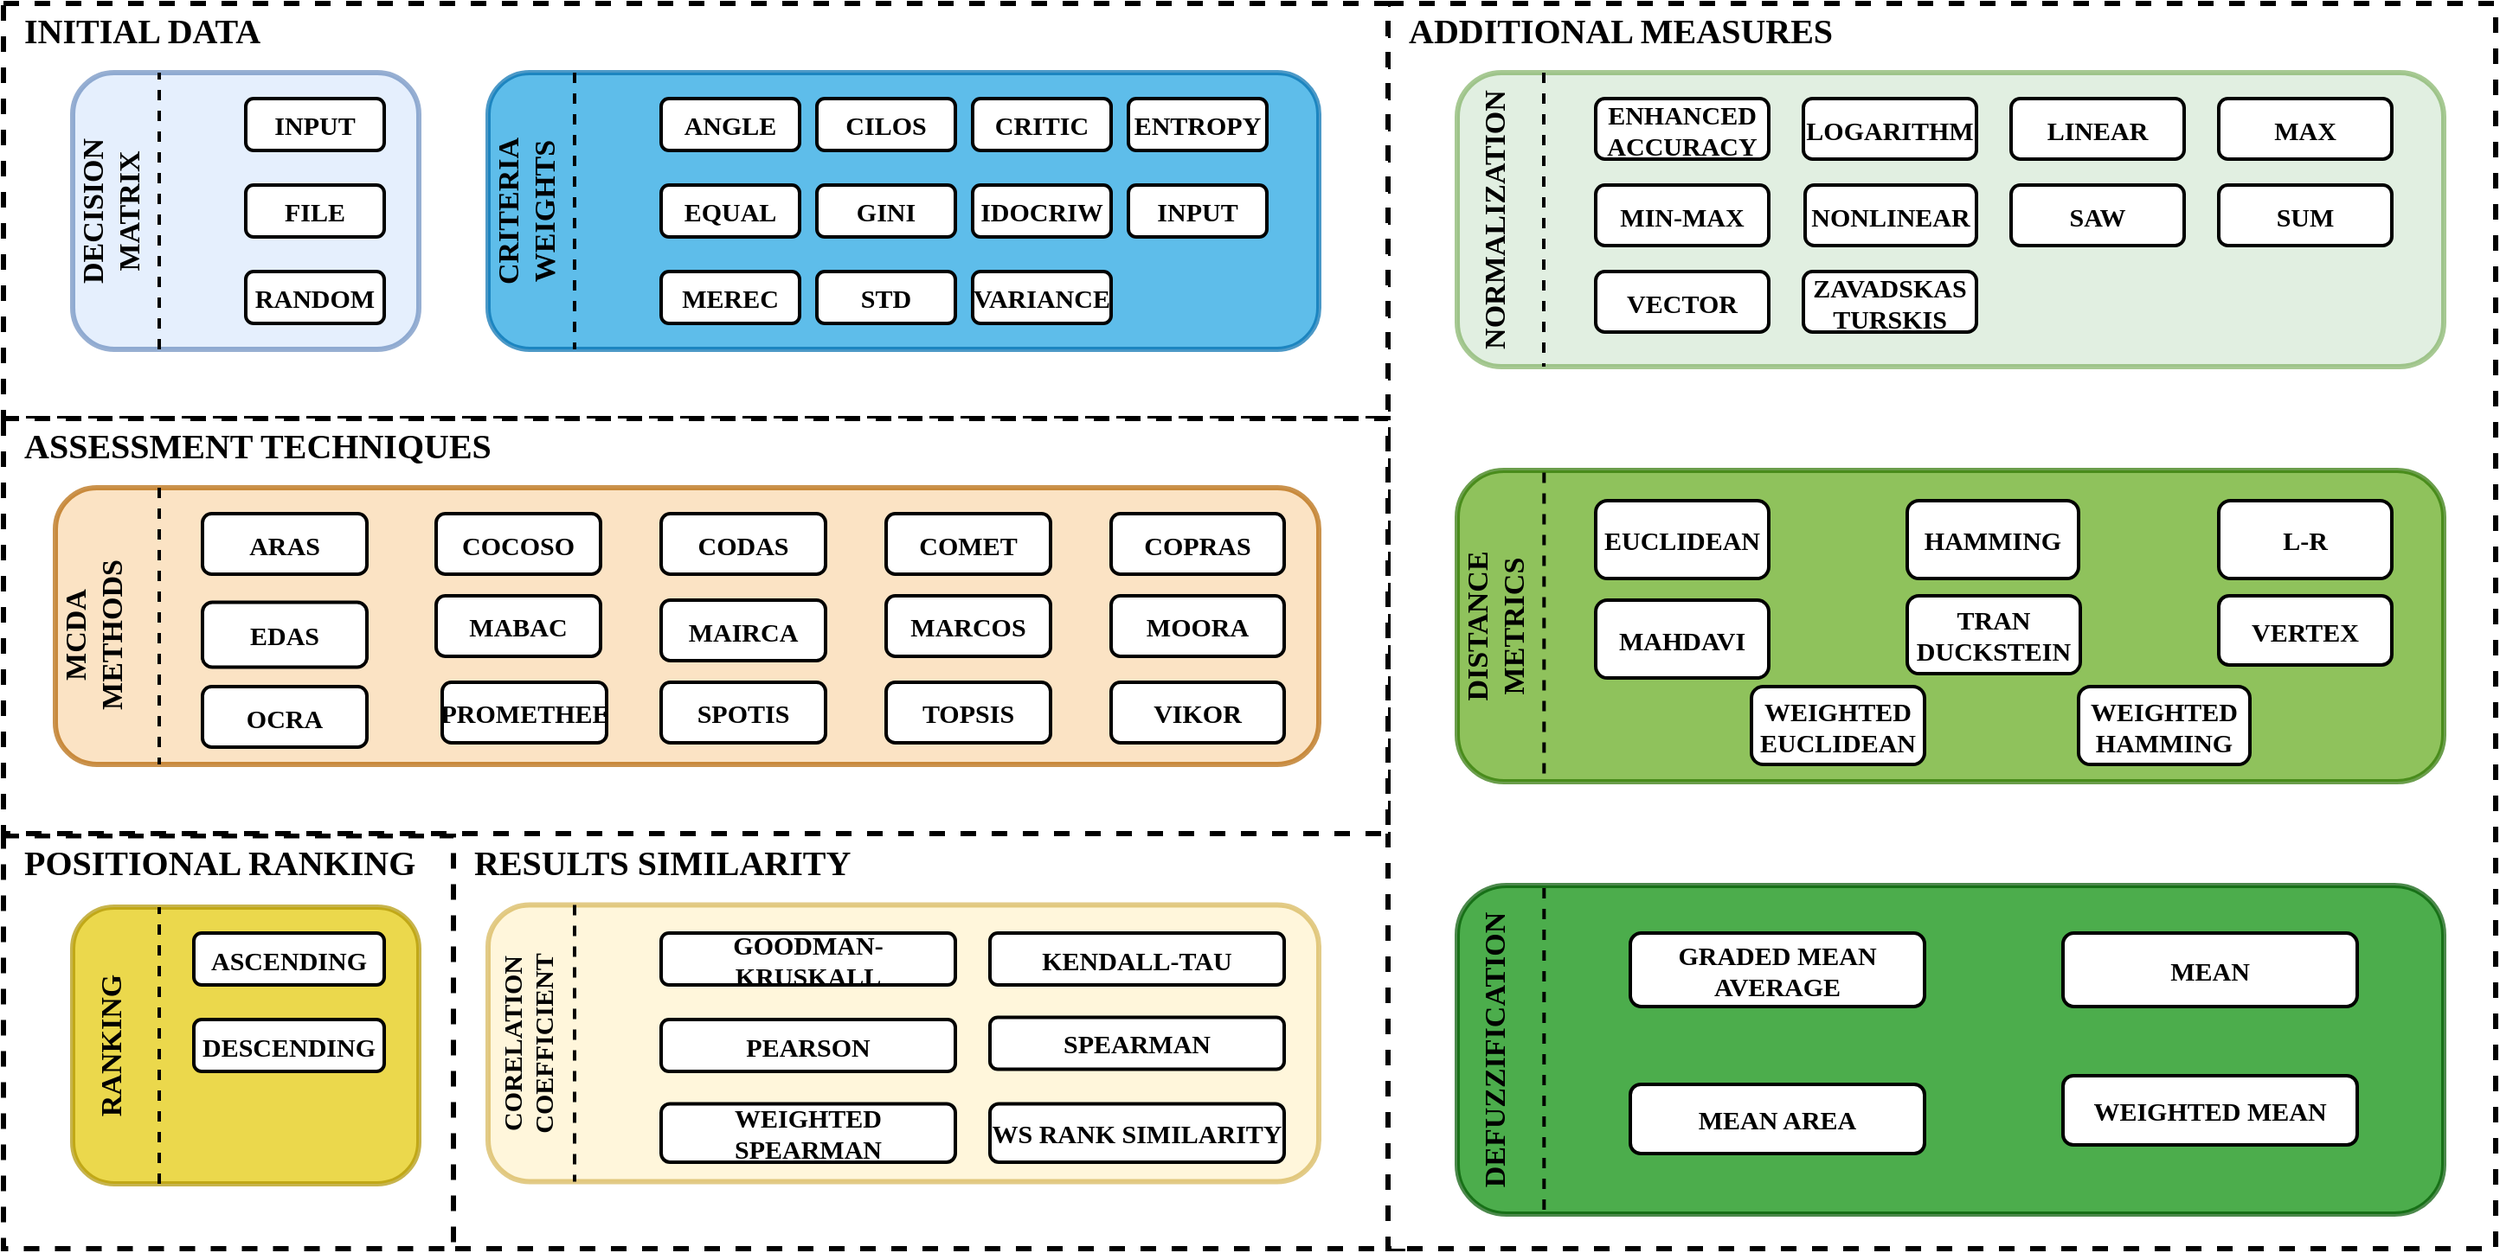 <mxfile version="22.1.16" type="device">
  <diagram name="Strona-1" id="jpaMvelVWF1Mh6sMr1HV">
    <mxGraphModel dx="2963" dy="2786" grid="1" gridSize="10" guides="1" tooltips="1" connect="1" arrows="1" fold="1" page="1" pageScale="1" pageWidth="827" pageHeight="1169" math="0" shadow="0">
      <root>
        <mxCell id="0" />
        <mxCell id="1" parent="0" />
        <mxCell id="OkcjphPhzgrd98KH0ILj-156" value="" style="rounded=0;whiteSpace=wrap;html=1;dashed=1;strokeWidth=3;" parent="1" vertex="1">
          <mxGeometry x="410" y="470" width="560" height="250" as="geometry" />
        </mxCell>
        <mxCell id="OkcjphPhzgrd98KH0ILj-116" value="" style="rounded=0;whiteSpace=wrap;html=1;dashed=1;strokeWidth=3;perimeterSpacing=0;" parent="1" vertex="1">
          <mxGeometry x="960" width="640" height="720" as="geometry" />
        </mxCell>
        <mxCell id="OkcjphPhzgrd98KH0ILj-118" value="" style="rounded=0;whiteSpace=wrap;html=1;dashed=1;strokeWidth=3;" parent="1" vertex="1">
          <mxGeometry x="160" width="800" height="240" as="geometry" />
        </mxCell>
        <mxCell id="OkcjphPhzgrd98KH0ILj-126" value="" style="rounded=0;whiteSpace=wrap;html=1;dashed=1;strokeWidth=3;" parent="1" vertex="1">
          <mxGeometry x="160" y="481.25" width="260" height="238.75" as="geometry" />
        </mxCell>
        <mxCell id="OkcjphPhzgrd98KH0ILj-119" value="" style="rounded=0;whiteSpace=wrap;html=1;dashed=1;strokeWidth=3;" parent="1" vertex="1">
          <mxGeometry x="160" y="240" width="800" height="240" as="geometry" />
        </mxCell>
        <mxCell id="OkcjphPhzgrd98KH0ILj-1" value="" style="rounded=1;whiteSpace=wrap;html=1;fillColor=#dae8fc;strokeColor=#6c8ebf;opacity=70;strokeWidth=3;" parent="1" vertex="1">
          <mxGeometry x="200" y="40" width="200" height="160" as="geometry" />
        </mxCell>
        <mxCell id="OkcjphPhzgrd98KH0ILj-2" value="INPUT" style="rounded=1;whiteSpace=wrap;html=1;fontSize=15;fontFamily=Comic Sans MS;fontStyle=1;strokeWidth=2;" parent="1" vertex="1">
          <mxGeometry x="300" y="55" width="80" height="30" as="geometry" />
        </mxCell>
        <mxCell id="OkcjphPhzgrd98KH0ILj-4" value="FILE" style="rounded=1;whiteSpace=wrap;html=1;fontSize=15;fontFamily=Comic Sans MS;fontStyle=1;strokeWidth=2;" parent="1" vertex="1">
          <mxGeometry x="300" y="105" width="80" height="30" as="geometry" />
        </mxCell>
        <mxCell id="OkcjphPhzgrd98KH0ILj-5" value="RANDOM" style="rounded=1;whiteSpace=wrap;html=1;fontSize=15;fontFamily=Comic Sans MS;fontStyle=1;strokeWidth=2;" parent="1" vertex="1">
          <mxGeometry x="300" y="155" width="80" height="30" as="geometry" />
        </mxCell>
        <mxCell id="OkcjphPhzgrd98KH0ILj-6" value="DECISION MATRIX" style="text;html=1;strokeColor=none;fillColor=none;align=center;verticalAlign=middle;whiteSpace=wrap;rounded=0;rotation=-90;fontFamily=Georgia;fontStyle=1;fontSize=17;" parent="1" vertex="1">
          <mxGeometry x="160" y="105" width="125" height="30" as="geometry" />
        </mxCell>
        <mxCell id="OkcjphPhzgrd98KH0ILj-7" value="" style="endArrow=none;dashed=1;html=1;rounded=0;entryX=0.25;entryY=0;entryDx=0;entryDy=0;exitX=0.25;exitY=1;exitDx=0;exitDy=0;strokeWidth=2;" parent="1" source="OkcjphPhzgrd98KH0ILj-1" target="OkcjphPhzgrd98KH0ILj-1" edge="1">
          <mxGeometry width="50" height="50" relative="1" as="geometry">
            <mxPoint x="390" y="350" as="sourcePoint" />
            <mxPoint x="440" y="300" as="targetPoint" />
          </mxGeometry>
        </mxCell>
        <mxCell id="OkcjphPhzgrd98KH0ILj-8" value="" style="rounded=1;whiteSpace=wrap;html=1;fillColor=#1ba1e2;fontColor=#ffffff;strokeColor=#006EAF;strokeWidth=3;opacity=70;" parent="1" vertex="1">
          <mxGeometry x="440" y="40" width="480" height="160" as="geometry" />
        </mxCell>
        <mxCell id="OkcjphPhzgrd98KH0ILj-9" value="ANGLE" style="rounded=1;whiteSpace=wrap;html=1;fontFamily=Comic Sans MS;fontSize=15;strokeWidth=2;fontStyle=1" parent="1" vertex="1">
          <mxGeometry x="540" y="55" width="80" height="30" as="geometry" />
        </mxCell>
        <mxCell id="OkcjphPhzgrd98KH0ILj-10" value="EQUAL" style="rounded=1;whiteSpace=wrap;html=1;fontFamily=Comic Sans MS;fontSize=15;strokeWidth=2;fontStyle=1" parent="1" vertex="1">
          <mxGeometry x="540" y="105" width="80" height="30" as="geometry" />
        </mxCell>
        <mxCell id="OkcjphPhzgrd98KH0ILj-11" value="MEREC" style="rounded=1;whiteSpace=wrap;html=1;fontFamily=Comic Sans MS;fontSize=15;strokeWidth=2;fontStyle=1" parent="1" vertex="1">
          <mxGeometry x="540" y="155" width="80" height="30" as="geometry" />
        </mxCell>
        <mxCell id="OkcjphPhzgrd98KH0ILj-12" value="CRITERIA WEIGHTS" style="text;html=1;strokeColor=none;fillColor=none;align=center;verticalAlign=middle;whiteSpace=wrap;rounded=0;rotation=-90;fontFamily=Georgia;fontStyle=1;fontSize=17;" parent="1" vertex="1">
          <mxGeometry x="400" y="105" width="125" height="30" as="geometry" />
        </mxCell>
        <mxCell id="OkcjphPhzgrd98KH0ILj-13" value="" style="endArrow=none;dashed=1;html=1;rounded=0;strokeWidth=2;" parent="1" edge="1">
          <mxGeometry width="50" height="50" relative="1" as="geometry">
            <mxPoint x="490" y="40" as="sourcePoint" />
            <mxPoint x="490" y="200" as="targetPoint" />
          </mxGeometry>
        </mxCell>
        <mxCell id="OkcjphPhzgrd98KH0ILj-14" value="CILOS" style="rounded=1;whiteSpace=wrap;html=1;fontFamily=Comic Sans MS;fontSize=15;strokeWidth=2;fontStyle=1" parent="1" vertex="1">
          <mxGeometry x="630" y="55" width="80" height="30" as="geometry" />
        </mxCell>
        <mxCell id="OkcjphPhzgrd98KH0ILj-15" value="GINI" style="rounded=1;whiteSpace=wrap;html=1;fontFamily=Comic Sans MS;fontSize=15;strokeWidth=2;fontStyle=1" parent="1" vertex="1">
          <mxGeometry x="630" y="105" width="80" height="30" as="geometry" />
        </mxCell>
        <mxCell id="OkcjphPhzgrd98KH0ILj-16" value="STD" style="rounded=1;whiteSpace=wrap;html=1;fontFamily=Comic Sans MS;fontSize=15;strokeWidth=2;fontStyle=1" parent="1" vertex="1">
          <mxGeometry x="630" y="155" width="80" height="30" as="geometry" />
        </mxCell>
        <mxCell id="OkcjphPhzgrd98KH0ILj-17" value="CRITIC" style="rounded=1;whiteSpace=wrap;html=1;fontFamily=Comic Sans MS;fontSize=15;strokeWidth=2;fontStyle=1" parent="1" vertex="1">
          <mxGeometry x="720" y="55" width="80" height="30" as="geometry" />
        </mxCell>
        <mxCell id="OkcjphPhzgrd98KH0ILj-18" value="IDOCRIW" style="rounded=1;whiteSpace=wrap;html=1;fontFamily=Comic Sans MS;fontSize=15;strokeWidth=2;fontStyle=1" parent="1" vertex="1">
          <mxGeometry x="720" y="105" width="80" height="30" as="geometry" />
        </mxCell>
        <mxCell id="OkcjphPhzgrd98KH0ILj-19" value="VARIANCE" style="rounded=1;whiteSpace=wrap;html=1;fontFamily=Comic Sans MS;fontSize=15;strokeWidth=2;fontStyle=1" parent="1" vertex="1">
          <mxGeometry x="720" y="155" width="80" height="30" as="geometry" />
        </mxCell>
        <mxCell id="OkcjphPhzgrd98KH0ILj-20" value="ENTROPY" style="rounded=1;whiteSpace=wrap;html=1;fontFamily=Comic Sans MS;fontSize=15;strokeWidth=2;fontStyle=1" parent="1" vertex="1">
          <mxGeometry x="810" y="55" width="80" height="30" as="geometry" />
        </mxCell>
        <mxCell id="OkcjphPhzgrd98KH0ILj-21" value="INPUT" style="rounded=1;whiteSpace=wrap;html=1;fontFamily=Comic Sans MS;fontSize=15;strokeWidth=2;fontStyle=1" parent="1" vertex="1">
          <mxGeometry x="810" y="105" width="80" height="30" as="geometry" />
        </mxCell>
        <mxCell id="OkcjphPhzgrd98KH0ILj-23" value="" style="rounded=1;whiteSpace=wrap;html=1;fillColor=#fad7ac;strokeColor=#b46504;opacity=70;strokeWidth=3;" parent="1" vertex="1">
          <mxGeometry x="190" y="280" width="730" height="160" as="geometry" />
        </mxCell>
        <mxCell id="OkcjphPhzgrd98KH0ILj-27" value="MCDA METHODS" style="text;html=1;strokeColor=none;fillColor=none;align=center;verticalAlign=middle;whiteSpace=wrap;rounded=0;rotation=-90;fontFamily=Georgia;fontStyle=1;fontSize=17;" parent="1" vertex="1">
          <mxGeometry x="150" y="350" width="125" height="30" as="geometry" />
        </mxCell>
        <mxCell id="OkcjphPhzgrd98KH0ILj-28" value="" style="endArrow=none;dashed=1;html=1;rounded=0;strokeWidth=2;" parent="1" edge="1">
          <mxGeometry width="50" height="50" relative="1" as="geometry">
            <mxPoint x="250" y="280" as="sourcePoint" />
            <mxPoint x="250" y="440" as="targetPoint" />
          </mxGeometry>
        </mxCell>
        <mxCell id="OkcjphPhzgrd98KH0ILj-43" value="" style="rounded=1;whiteSpace=wrap;html=1;fillColor=#fff2cc;strokeColor=#d6b656;opacity=70;strokeWidth=3;" parent="1" vertex="1">
          <mxGeometry x="440" y="521.25" width="480" height="160" as="geometry" />
        </mxCell>
        <mxCell id="OkcjphPhzgrd98KH0ILj-44" value="GOODMAN-KRUSKALL" style="rounded=1;whiteSpace=wrap;html=1;fontSize=15;fontFamily=Comic Sans MS;fontStyle=1;strokeWidth=2;" parent="1" vertex="1">
          <mxGeometry x="540" y="537.5" width="170" height="30" as="geometry" />
        </mxCell>
        <mxCell id="OkcjphPhzgrd98KH0ILj-47" value="CORELATION COEFFICIENT" style="text;html=1;strokeColor=none;fillColor=none;align=center;verticalAlign=middle;whiteSpace=wrap;rounded=0;rotation=-90;fontFamily=Georgia;fontStyle=1;fontSize=15;" parent="1" vertex="1">
          <mxGeometry x="400" y="586.25" width="125" height="30" as="geometry" />
        </mxCell>
        <mxCell id="OkcjphPhzgrd98KH0ILj-48" value="" style="endArrow=none;dashed=1;html=1;rounded=0;strokeWidth=2;" parent="1" edge="1">
          <mxGeometry width="50" height="50" relative="1" as="geometry">
            <mxPoint x="490" y="521.25" as="sourcePoint" />
            <mxPoint x="490" y="681.25" as="targetPoint" />
          </mxGeometry>
        </mxCell>
        <mxCell id="OkcjphPhzgrd98KH0ILj-57" value="PEARSON" style="rounded=1;whiteSpace=wrap;html=1;fontSize=15;fontFamily=Comic Sans MS;fontStyle=1;strokeWidth=2;" parent="1" vertex="1">
          <mxGeometry x="540" y="587.5" width="170" height="30" as="geometry" />
        </mxCell>
        <mxCell id="OkcjphPhzgrd98KH0ILj-58" value="KENDALL-TAU" style="rounded=1;whiteSpace=wrap;html=1;fontSize=15;fontFamily=Comic Sans MS;fontStyle=1;strokeWidth=2;" parent="1" vertex="1">
          <mxGeometry x="730" y="537.5" width="170" height="30" as="geometry" />
        </mxCell>
        <mxCell id="OkcjphPhzgrd98KH0ILj-59" value="SPEARMAN" style="rounded=1;whiteSpace=wrap;html=1;fontSize=15;fontFamily=Comic Sans MS;fontStyle=1;strokeWidth=2;" parent="1" vertex="1">
          <mxGeometry x="730" y="586.25" width="170" height="30" as="geometry" />
        </mxCell>
        <mxCell id="OkcjphPhzgrd98KH0ILj-60" value="WEIGHTED SPEARMAN" style="rounded=1;whiteSpace=wrap;html=1;fontSize=15;fontFamily=Comic Sans MS;fontStyle=1;strokeWidth=2;" parent="1" vertex="1">
          <mxGeometry x="540" y="636.25" width="170" height="33.75" as="geometry" />
        </mxCell>
        <mxCell id="OkcjphPhzgrd98KH0ILj-61" value="WS RANK SIMILARITY" style="rounded=1;whiteSpace=wrap;html=1;fontSize=15;fontFamily=Comic Sans MS;fontStyle=1;strokeWidth=2;" parent="1" vertex="1">
          <mxGeometry x="730" y="636.25" width="170" height="33.75" as="geometry" />
        </mxCell>
        <mxCell id="OkcjphPhzgrd98KH0ILj-62" value="" style="rounded=1;whiteSpace=wrap;html=1;fillColor=#d5e8d4;strokeColor=#82b366;opacity=70;strokeWidth=3;" parent="1" vertex="1">
          <mxGeometry x="1000" y="40" width="570" height="170" as="geometry" />
        </mxCell>
        <mxCell id="OkcjphPhzgrd98KH0ILj-63" value="ENHANCED&lt;br style=&quot;font-size: 15px;&quot;&gt;ACCURACY" style="rounded=1;whiteSpace=wrap;html=1;fontSize=15;fontFamily=Comic Sans MS;fontStyle=1;strokeWidth=2;" parent="1" vertex="1">
          <mxGeometry x="1080" y="55" width="100" height="35" as="geometry" />
        </mxCell>
        <mxCell id="OkcjphPhzgrd98KH0ILj-64" value="MIN-MAX" style="rounded=1;whiteSpace=wrap;html=1;fontSize=15;fontFamily=Comic Sans MS;fontStyle=1;strokeWidth=2;" parent="1" vertex="1">
          <mxGeometry x="1080" y="105" width="100" height="35" as="geometry" />
        </mxCell>
        <mxCell id="OkcjphPhzgrd98KH0ILj-65" value="VECTOR" style="rounded=1;whiteSpace=wrap;html=1;fontSize=15;fontFamily=Comic Sans MS;fontStyle=1;strokeWidth=2;" parent="1" vertex="1">
          <mxGeometry x="1080" y="155" width="100" height="35" as="geometry" />
        </mxCell>
        <mxCell id="OkcjphPhzgrd98KH0ILj-66" value="NORMALIZATION" style="text;html=1;strokeColor=none;fillColor=none;align=center;verticalAlign=middle;whiteSpace=wrap;rounded=0;rotation=-90;fontFamily=Georgia;fontStyle=1;fontSize=17;" parent="1" vertex="1">
          <mxGeometry x="960" y="110" width="125" height="30" as="geometry" />
        </mxCell>
        <mxCell id="OkcjphPhzgrd98KH0ILj-67" value="" style="endArrow=none;dashed=1;html=1;rounded=0;strokeWidth=2;" parent="1" edge="1">
          <mxGeometry width="50" height="50" relative="1" as="geometry">
            <mxPoint x="1050" y="40" as="sourcePoint" />
            <mxPoint x="1050" y="210" as="targetPoint" />
          </mxGeometry>
        </mxCell>
        <mxCell id="OkcjphPhzgrd98KH0ILj-68" value="LOGARITHM" style="rounded=1;whiteSpace=wrap;html=1;fontSize=15;fontFamily=Comic Sans MS;fontStyle=1;strokeWidth=2;" parent="1" vertex="1">
          <mxGeometry x="1200" y="55" width="100" height="35" as="geometry" />
        </mxCell>
        <mxCell id="OkcjphPhzgrd98KH0ILj-69" value="NONLINEAR" style="rounded=1;whiteSpace=wrap;html=1;fontSize=15;fontFamily=Comic Sans MS;fontStyle=1;strokeWidth=2;" parent="1" vertex="1">
          <mxGeometry x="1201" y="105" width="99" height="35" as="geometry" />
        </mxCell>
        <mxCell id="OkcjphPhzgrd98KH0ILj-70" value="ZAVADSKAS&lt;br style=&quot;font-size: 15px;&quot;&gt;TURSKIS" style="rounded=1;whiteSpace=wrap;html=1;fontSize=15;fontFamily=Comic Sans MS;fontStyle=1;strokeWidth=2;" parent="1" vertex="1">
          <mxGeometry x="1200" y="155" width="100" height="35" as="geometry" />
        </mxCell>
        <mxCell id="OkcjphPhzgrd98KH0ILj-71" value="LINEAR" style="rounded=1;whiteSpace=wrap;html=1;fontSize=15;fontFamily=Comic Sans MS;fontStyle=1;strokeWidth=2;" parent="1" vertex="1">
          <mxGeometry x="1320" y="55" width="100" height="35" as="geometry" />
        </mxCell>
        <mxCell id="OkcjphPhzgrd98KH0ILj-72" value="SAW" style="rounded=1;whiteSpace=wrap;html=1;fontSize=15;fontFamily=Comic Sans MS;fontStyle=1;strokeWidth=2;" parent="1" vertex="1">
          <mxGeometry x="1320" y="105" width="100" height="35" as="geometry" />
        </mxCell>
        <mxCell id="OkcjphPhzgrd98KH0ILj-74" value="MAX" style="rounded=1;whiteSpace=wrap;html=1;fontSize=15;fontFamily=Comic Sans MS;fontStyle=1;strokeWidth=2;" parent="1" vertex="1">
          <mxGeometry x="1440" y="55" width="100" height="35" as="geometry" />
        </mxCell>
        <mxCell id="OkcjphPhzgrd98KH0ILj-75" value="SUM" style="rounded=1;whiteSpace=wrap;html=1;fontSize=15;fontFamily=Comic Sans MS;fontStyle=1;strokeWidth=2;" parent="1" vertex="1">
          <mxGeometry x="1440" y="105" width="100" height="35" as="geometry" />
        </mxCell>
        <mxCell id="OkcjphPhzgrd98KH0ILj-76" value="" style="rounded=1;whiteSpace=wrap;html=1;fillColor=#60a917;fontColor=#ffffff;strokeColor=#2D7600;opacity=70;strokeWidth=3;" parent="1" vertex="1">
          <mxGeometry x="1000" y="270" width="570" height="180" as="geometry" />
        </mxCell>
        <mxCell id="OkcjphPhzgrd98KH0ILj-77" value="EUCLIDEAN" style="rounded=1;whiteSpace=wrap;html=1;fontSize=15;fontFamily=Comic Sans MS;strokeWidth=2;fontStyle=1" parent="1" vertex="1">
          <mxGeometry x="1080" y="287.5" width="100" height="45" as="geometry" />
        </mxCell>
        <mxCell id="OkcjphPhzgrd98KH0ILj-78" value="MAHDAVI" style="rounded=1;whiteSpace=wrap;html=1;fontSize=15;fontFamily=Comic Sans MS;strokeWidth=2;fontStyle=1" parent="1" vertex="1">
          <mxGeometry x="1080" y="345" width="100" height="45" as="geometry" />
        </mxCell>
        <mxCell id="OkcjphPhzgrd98KH0ILj-79" value="WEIGHTED&lt;br style=&quot;font-size: 15px;&quot;&gt;EUCLIDEAN" style="rounded=1;whiteSpace=wrap;html=1;fontSize=15;fontFamily=Comic Sans MS;strokeWidth=2;fontStyle=1" parent="1" vertex="1">
          <mxGeometry x="1170" y="395" width="100" height="45" as="geometry" />
        </mxCell>
        <mxCell id="OkcjphPhzgrd98KH0ILj-80" value="DISTANCE METRICS" style="text;html=1;strokeColor=none;fillColor=none;align=center;verticalAlign=middle;whiteSpace=wrap;rounded=0;rotation=-90;fontFamily=Georgia;fontStyle=1;fontSize=17;" parent="1" vertex="1">
          <mxGeometry x="960" y="345" width="125" height="30" as="geometry" />
        </mxCell>
        <mxCell id="OkcjphPhzgrd98KH0ILj-81" value="" style="endArrow=none;dashed=1;html=1;rounded=0;strokeWidth=2;exitX=0.088;exitY=0.007;exitDx=0;exitDy=0;exitPerimeter=0;entryX=0.088;entryY=0.998;entryDx=0;entryDy=0;entryPerimeter=0;" parent="1" edge="1" target="OkcjphPhzgrd98KH0ILj-76" source="OkcjphPhzgrd98KH0ILj-76">
          <mxGeometry width="50" height="50" relative="1" as="geometry">
            <mxPoint x="1050" y="280" as="sourcePoint" />
            <mxPoint x="1050" y="440" as="targetPoint" />
          </mxGeometry>
        </mxCell>
        <mxCell id="OkcjphPhzgrd98KH0ILj-82" value="HAMMING" style="rounded=1;whiteSpace=wrap;html=1;fontSize=15;fontFamily=Comic Sans MS;strokeWidth=2;fontStyle=1" parent="1" vertex="1">
          <mxGeometry x="1260" y="287.5" width="99" height="45" as="geometry" />
        </mxCell>
        <mxCell id="OkcjphPhzgrd98KH0ILj-83" value="TRAN&lt;br style=&quot;font-size: 15px;&quot;&gt;DUCKSTEIN" style="rounded=1;whiteSpace=wrap;html=1;fontSize=15;fontFamily=Comic Sans MS;strokeWidth=2;fontStyle=1" parent="1" vertex="1">
          <mxGeometry x="1260" y="342.5" width="100" height="45" as="geometry" />
        </mxCell>
        <mxCell id="OkcjphPhzgrd98KH0ILj-84" value="WEIGHTED&lt;br style=&quot;font-size: 15px;&quot;&gt;HAMMING" style="rounded=1;whiteSpace=wrap;html=1;fontSize=15;fontFamily=Comic Sans MS;strokeWidth=2;fontStyle=1" parent="1" vertex="1">
          <mxGeometry x="1359" y="395" width="99" height="45" as="geometry" />
        </mxCell>
        <mxCell id="OkcjphPhzgrd98KH0ILj-85" value="L-R" style="rounded=1;whiteSpace=wrap;html=1;fontSize=15;fontFamily=Comic Sans MS;strokeWidth=2;fontStyle=1" parent="1" vertex="1">
          <mxGeometry x="1440" y="287.5" width="100" height="45" as="geometry" />
        </mxCell>
        <mxCell id="OkcjphPhzgrd98KH0ILj-86" value="VERTEX" style="rounded=1;whiteSpace=wrap;html=1;fontSize=15;fontFamily=Comic Sans MS;strokeWidth=2;fontStyle=1" parent="1" vertex="1">
          <mxGeometry x="1440" y="342.5" width="100" height="40" as="geometry" />
        </mxCell>
        <mxCell id="OkcjphPhzgrd98KH0ILj-100" value="" style="rounded=1;whiteSpace=wrap;html=1;strokeWidth=3;fillColor=#008a00;fontColor=#ffffff;strokeColor=#005700;opacity=70;" parent="1" vertex="1">
          <mxGeometry x="1000" y="510" width="570" height="190" as="geometry" />
        </mxCell>
        <mxCell id="OkcjphPhzgrd98KH0ILj-101" value="GRADED MEAN AVERAGE" style="rounded=1;whiteSpace=wrap;html=1;fontFamily=Comic Sans MS;fontSize=15;strokeWidth=2;fontStyle=1" parent="1" vertex="1">
          <mxGeometry x="1100" y="537.5" width="170" height="42.5" as="geometry" />
        </mxCell>
        <mxCell id="OkcjphPhzgrd98KH0ILj-102" value="DEFUZZIFICATION" style="text;html=1;strokeColor=none;fillColor=none;align=center;verticalAlign=middle;whiteSpace=wrap;rounded=0;rotation=-90;fontFamily=Georgia;fontStyle=1;fontSize=17;" parent="1" vertex="1">
          <mxGeometry x="960" y="590" width="125" height="30" as="geometry" />
        </mxCell>
        <mxCell id="OkcjphPhzgrd98KH0ILj-103" value="" style="endArrow=none;dashed=1;html=1;rounded=0;strokeWidth=2;entryX=0.088;entryY=0.998;entryDx=0;entryDy=0;entryPerimeter=0;exitX=0.088;exitY=0.008;exitDx=0;exitDy=0;exitPerimeter=0;" parent="1" edge="1" target="OkcjphPhzgrd98KH0ILj-100" source="OkcjphPhzgrd98KH0ILj-100">
          <mxGeometry width="50" height="50" relative="1" as="geometry">
            <mxPoint x="1050" y="521.25" as="sourcePoint" />
            <mxPoint x="1050" y="681.25" as="targetPoint" />
          </mxGeometry>
        </mxCell>
        <mxCell id="OkcjphPhzgrd98KH0ILj-104" value="MEAN AREA" style="rounded=1;whiteSpace=wrap;html=1;fontFamily=Comic Sans MS;fontSize=15;strokeWidth=2;fontStyle=1" parent="1" vertex="1">
          <mxGeometry x="1100" y="625" width="170" height="40" as="geometry" />
        </mxCell>
        <mxCell id="OkcjphPhzgrd98KH0ILj-105" value="MEAN" style="rounded=1;whiteSpace=wrap;html=1;fontFamily=Comic Sans MS;fontSize=15;strokeWidth=2;fontStyle=1" parent="1" vertex="1">
          <mxGeometry x="1350" y="537.5" width="170" height="42.5" as="geometry" />
        </mxCell>
        <mxCell id="OkcjphPhzgrd98KH0ILj-106" value="WEIGHTED MEAN" style="rounded=1;whiteSpace=wrap;html=1;fontFamily=Comic Sans MS;fontSize=15;strokeWidth=2;fontStyle=1" parent="1" vertex="1">
          <mxGeometry x="1350" y="620" width="170" height="40" as="geometry" />
        </mxCell>
        <mxCell id="OkcjphPhzgrd98KH0ILj-109" value="" style="rounded=1;whiteSpace=wrap;html=1;fillColor=#e3c800;fontColor=#000000;strokeColor=#B09500;opacity=70;strokeWidth=3;fontSize=14;" parent="1" vertex="1">
          <mxGeometry x="200" y="522.5" width="200" height="160" as="geometry" />
        </mxCell>
        <mxCell id="OkcjphPhzgrd98KH0ILj-110" value="ASCENDING" style="rounded=1;whiteSpace=wrap;html=1;fontSize=15;fontFamily=Comic Sans MS;strokeWidth=2;fontStyle=1" parent="1" vertex="1">
          <mxGeometry x="270" y="537.5" width="110" height="30" as="geometry" />
        </mxCell>
        <mxCell id="OkcjphPhzgrd98KH0ILj-111" value="DESCENDING" style="rounded=1;whiteSpace=wrap;html=1;fontSize=15;fontFamily=Comic Sans MS;strokeWidth=2;fontStyle=1" parent="1" vertex="1">
          <mxGeometry x="270" y="587.5" width="110" height="30" as="geometry" />
        </mxCell>
        <mxCell id="OkcjphPhzgrd98KH0ILj-113" value="RANKING" style="text;html=1;strokeColor=none;fillColor=none;align=center;verticalAlign=middle;whiteSpace=wrap;rounded=0;rotation=-90;fontFamily=Georgia;fontStyle=1;fontSize=17;" parent="1" vertex="1">
          <mxGeometry x="160" y="587.5" width="125" height="30" as="geometry" />
        </mxCell>
        <mxCell id="OkcjphPhzgrd98KH0ILj-114" value="" style="endArrow=none;dashed=1;html=1;rounded=0;entryX=0.25;entryY=0;entryDx=0;entryDy=0;exitX=0.25;exitY=1;exitDx=0;exitDy=0;strokeWidth=2;" parent="1" source="OkcjphPhzgrd98KH0ILj-109" target="OkcjphPhzgrd98KH0ILj-109" edge="1">
          <mxGeometry width="50" height="50" relative="1" as="geometry">
            <mxPoint x="360" y="721" as="sourcePoint" />
            <mxPoint x="440" y="782.5" as="targetPoint" />
          </mxGeometry>
        </mxCell>
        <mxCell id="OkcjphPhzgrd98KH0ILj-122" value="ADDITIONAL MEASURES" style="text;html=1;strokeColor=none;fillColor=none;align=left;verticalAlign=middle;whiteSpace=wrap;rounded=0;fontFamily=Garamond;spacingLeft=10;fontStyle=1;fontSize=20;" parent="1" vertex="1">
          <mxGeometry x="960" width="270" height="30" as="geometry" />
        </mxCell>
        <mxCell id="OkcjphPhzgrd98KH0ILj-123" value="INITIAL DATA" style="text;html=1;strokeColor=none;fillColor=none;align=left;verticalAlign=middle;whiteSpace=wrap;rounded=0;fontFamily=Garamond;spacingLeft=10;fontStyle=1;fontSize=20;" parent="1" vertex="1">
          <mxGeometry x="160" width="210" height="30" as="geometry" />
        </mxCell>
        <mxCell id="OkcjphPhzgrd98KH0ILj-124" value="ASSESSMENT TECHNIQUES" style="text;html=1;strokeColor=none;fillColor=none;align=left;verticalAlign=middle;whiteSpace=wrap;rounded=0;fontFamily=Garamond;spacingLeft=10;fontStyle=1;fontSize=20;" parent="1" vertex="1">
          <mxGeometry x="160" y="240" width="310" height="30" as="geometry" />
        </mxCell>
        <mxCell id="OkcjphPhzgrd98KH0ILj-127" value="POSITIONAL RANKING" style="text;html=1;strokeColor=none;fillColor=none;align=left;verticalAlign=middle;whiteSpace=wrap;rounded=0;fontFamily=Garamond;spacingLeft=10;fontStyle=1;fontSize=20;" parent="1" vertex="1">
          <mxGeometry x="160" y="481.25" width="260" height="30" as="geometry" />
        </mxCell>
        <mxCell id="OkcjphPhzgrd98KH0ILj-128" value="RESULTS SIMILARITY" style="text;html=1;strokeColor=none;fillColor=none;align=left;verticalAlign=middle;whiteSpace=wrap;rounded=0;fontFamily=Garamond;spacingLeft=10;fontStyle=1;fontSize=20;" parent="1" vertex="1">
          <mxGeometry x="420" y="481.25" width="290" height="30" as="geometry" />
        </mxCell>
        <mxCell id="OkcjphPhzgrd98KH0ILj-150" value="OCRA" style="rounded=1;whiteSpace=wrap;html=1;fontSize=15;fontFamily=Comic Sans MS;fontStyle=1;strokeWidth=2;" parent="1" vertex="1">
          <mxGeometry x="275" y="395" width="95" height="35" as="geometry" />
        </mxCell>
        <mxCell id="ozMjxfT93-SNyybUyDIS-10" value="ARAS" style="rounded=1;whiteSpace=wrap;html=1;fontSize=15;fontFamily=Comic Sans MS;fontStyle=1;strokeWidth=2;" parent="1" vertex="1">
          <mxGeometry x="275" y="295" width="95" height="35" as="geometry" />
        </mxCell>
        <mxCell id="ozMjxfT93-SNyybUyDIS-11" value="COCOSO" style="rounded=1;whiteSpace=wrap;html=1;fontSize=15;fontFamily=Comic Sans MS;fontStyle=1;strokeWidth=2;" parent="1" vertex="1">
          <mxGeometry x="410" y="295" width="95" height="35" as="geometry" />
        </mxCell>
        <mxCell id="ozMjxfT93-SNyybUyDIS-12" value="CODAS" style="rounded=1;whiteSpace=wrap;html=1;fontSize=15;fontFamily=Comic Sans MS;fontStyle=1;strokeWidth=2;" parent="1" vertex="1">
          <mxGeometry x="540" y="295" width="95" height="35" as="geometry" />
        </mxCell>
        <mxCell id="ozMjxfT93-SNyybUyDIS-13" value="COMET" style="rounded=1;whiteSpace=wrap;html=1;fontSize=15;fontFamily=Comic Sans MS;fontStyle=1;strokeWidth=2;" parent="1" vertex="1">
          <mxGeometry x="670" y="295" width="95" height="35" as="geometry" />
        </mxCell>
        <mxCell id="ozMjxfT93-SNyybUyDIS-14" value="COPRAS" style="rounded=1;whiteSpace=wrap;html=1;fontSize=15;fontFamily=Comic Sans MS;fontStyle=1;strokeWidth=2;" parent="1" vertex="1">
          <mxGeometry x="800" y="295" width="100" height="35" as="geometry" />
        </mxCell>
        <mxCell id="ozMjxfT93-SNyybUyDIS-23" value="EDAS" style="rounded=1;whiteSpace=wrap;html=1;fontSize=15;fontFamily=Comic Sans MS;fontStyle=1;strokeWidth=2;" parent="1" vertex="1">
          <mxGeometry x="275" y="346.25" width="95" height="37.5" as="geometry" />
        </mxCell>
        <mxCell id="MuD3FcX9RIVa5ZbRngMo-2" value="MABAC" style="rounded=1;whiteSpace=wrap;html=1;fontSize=15;fontFamily=Comic Sans MS;fontStyle=1;strokeWidth=2;" vertex="1" parent="1">
          <mxGeometry x="410" y="342.5" width="95" height="35" as="geometry" />
        </mxCell>
        <mxCell id="MuD3FcX9RIVa5ZbRngMo-3" value="PROMETHEE" style="rounded=1;whiteSpace=wrap;html=1;fontSize=15;fontFamily=Comic Sans MS;fontStyle=1;strokeWidth=2;" vertex="1" parent="1">
          <mxGeometry x="413.5" y="392.5" width="95" height="35" as="geometry" />
        </mxCell>
        <mxCell id="MuD3FcX9RIVa5ZbRngMo-4" value="MAIRCA" style="rounded=1;whiteSpace=wrap;html=1;fontSize=15;fontFamily=Comic Sans MS;fontStyle=1;strokeWidth=2;" vertex="1" parent="1">
          <mxGeometry x="540" y="345" width="95" height="35" as="geometry" />
        </mxCell>
        <mxCell id="MuD3FcX9RIVa5ZbRngMo-5" value="SPOTIS" style="rounded=1;whiteSpace=wrap;html=1;fontSize=15;fontFamily=Comic Sans MS;fontStyle=1;strokeWidth=2;" vertex="1" parent="1">
          <mxGeometry x="540" y="392.5" width="95" height="35" as="geometry" />
        </mxCell>
        <mxCell id="MuD3FcX9RIVa5ZbRngMo-6" value="MARCOS" style="rounded=1;whiteSpace=wrap;html=1;fontSize=15;fontFamily=Comic Sans MS;fontStyle=1;strokeWidth=2;" vertex="1" parent="1">
          <mxGeometry x="670" y="342.5" width="95" height="35" as="geometry" />
        </mxCell>
        <mxCell id="MuD3FcX9RIVa5ZbRngMo-7" value="TOPSIS" style="rounded=1;whiteSpace=wrap;html=1;fontSize=15;fontFamily=Comic Sans MS;fontStyle=1;strokeWidth=2;" vertex="1" parent="1">
          <mxGeometry x="670" y="392.5" width="95" height="35" as="geometry" />
        </mxCell>
        <mxCell id="MuD3FcX9RIVa5ZbRngMo-8" value="MOORA" style="rounded=1;whiteSpace=wrap;html=1;fontSize=15;fontFamily=Comic Sans MS;fontStyle=1;strokeWidth=2;" vertex="1" parent="1">
          <mxGeometry x="800" y="342.5" width="100" height="35" as="geometry" />
        </mxCell>
        <mxCell id="MuD3FcX9RIVa5ZbRngMo-9" value="VIKOR" style="rounded=1;whiteSpace=wrap;html=1;fontSize=15;fontFamily=Comic Sans MS;fontStyle=1;strokeWidth=2;" vertex="1" parent="1">
          <mxGeometry x="800" y="392.5" width="100" height="35" as="geometry" />
        </mxCell>
      </root>
    </mxGraphModel>
  </diagram>
</mxfile>
